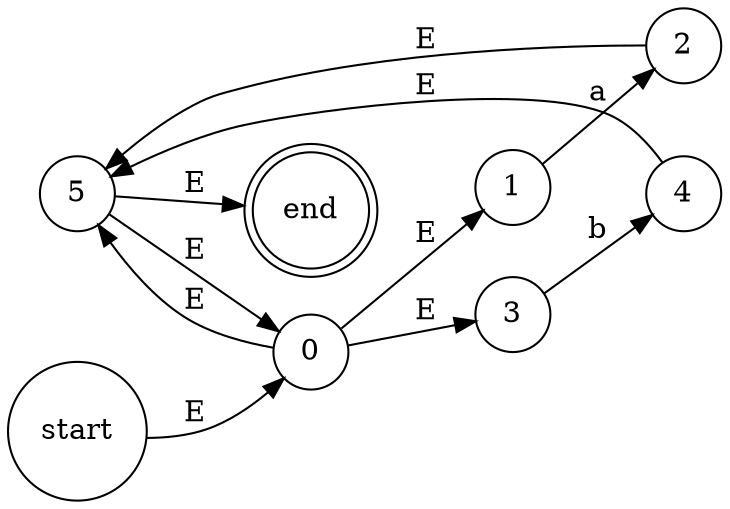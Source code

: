 digraph G {
	node [shape=doublecircle]
	end
	node [shape=circle]
	rankdir=LR
	1 -> 2 [label=a]
	0 -> 3 [label=E]
	3 -> 4 [label=b]
	4 -> 5 [label=E]
	5 -> end [label=E]
	5 -> 0 [label=E]
	2 -> 5 [label=E]
	start -> 0 [label=E]
	0 -> 5 [label=E]
	0 -> 1 [label=E]
}
